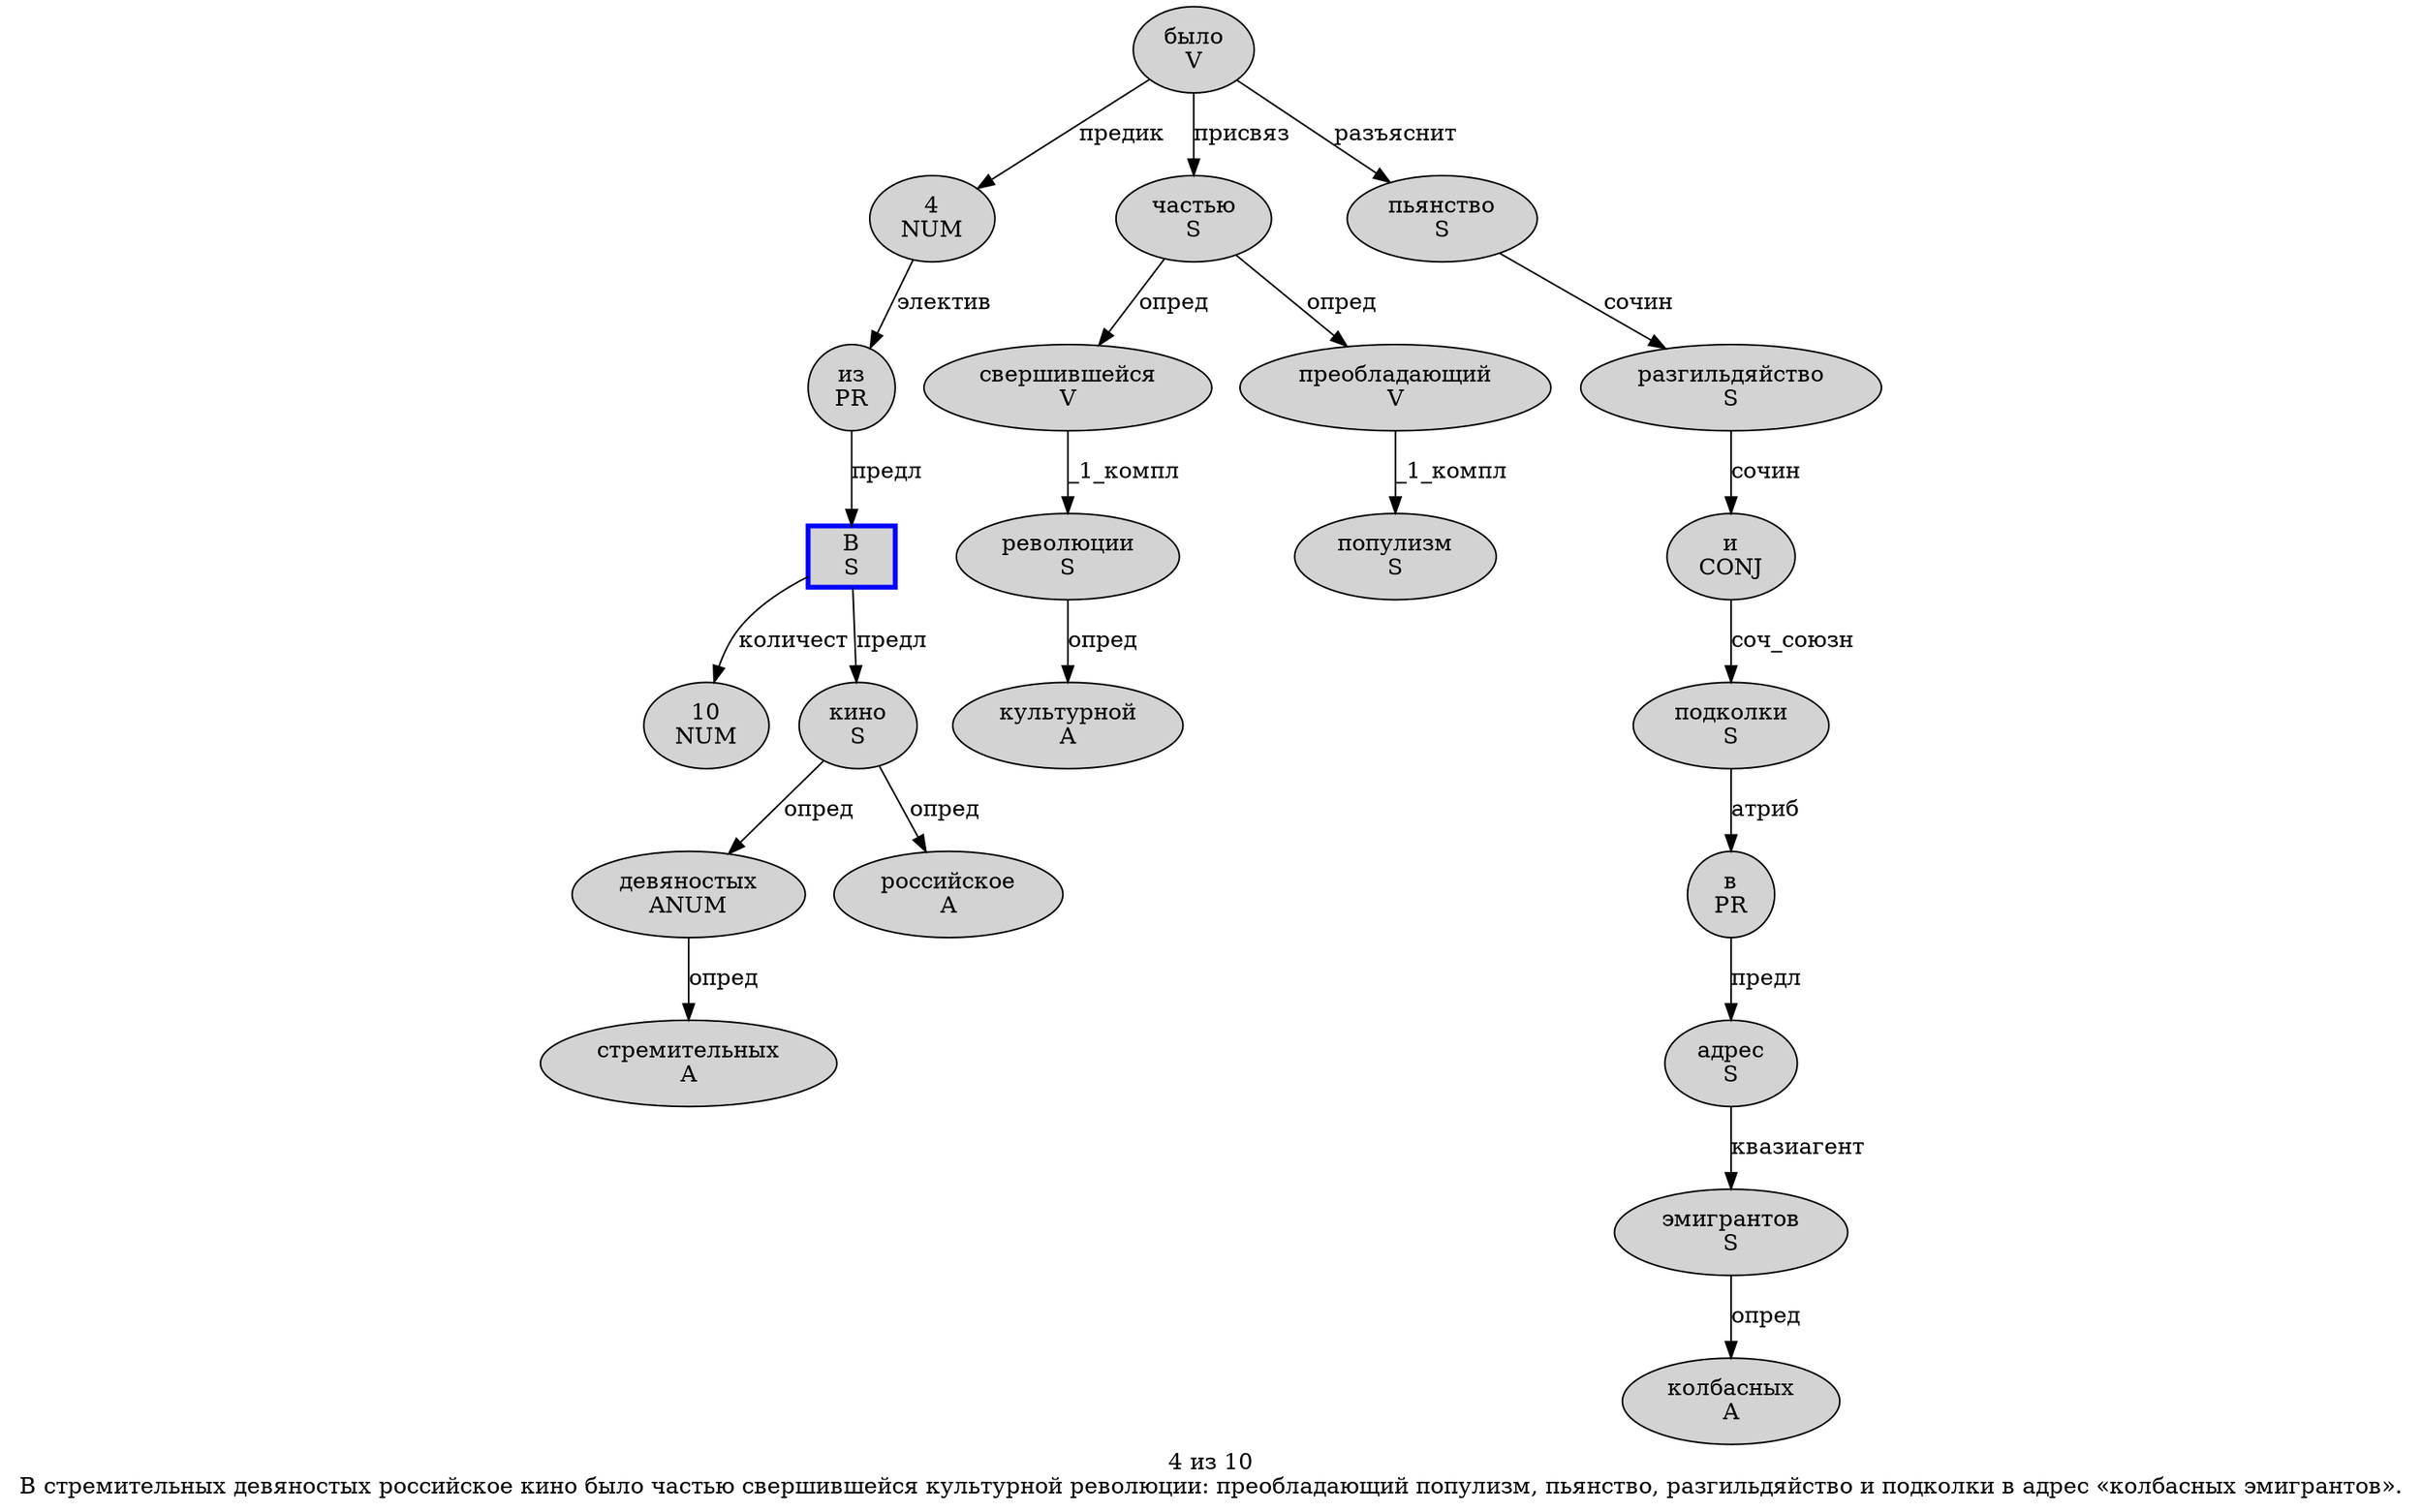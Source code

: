 digraph SENTENCE_3651 {
	graph [label="4 из 10
В стремительных девяностых российское кино было частью свершившейся культурной революции: преобладающий популизм, пьянство, разгильдяйство и подколки в адрес «колбасных эмигрантов»."]
	node [style=filled]
		0 [label="4
NUM" color="" fillcolor=lightgray penwidth=1 shape=ellipse]
		1 [label="из
PR" color="" fillcolor=lightgray penwidth=1 shape=ellipse]
		2 [label="10
NUM" color="" fillcolor=lightgray penwidth=1 shape=ellipse]
		3 [label="В
S" color=blue fillcolor=lightgray penwidth=3 shape=box]
		4 [label="стремительных
A" color="" fillcolor=lightgray penwidth=1 shape=ellipse]
		5 [label="девяностых
ANUM" color="" fillcolor=lightgray penwidth=1 shape=ellipse]
		6 [label="российское
A" color="" fillcolor=lightgray penwidth=1 shape=ellipse]
		7 [label="кино
S" color="" fillcolor=lightgray penwidth=1 shape=ellipse]
		8 [label="было
V" color="" fillcolor=lightgray penwidth=1 shape=ellipse]
		9 [label="частью
S" color="" fillcolor=lightgray penwidth=1 shape=ellipse]
		10 [label="свершившейся
V" color="" fillcolor=lightgray penwidth=1 shape=ellipse]
		11 [label="культурной
A" color="" fillcolor=lightgray penwidth=1 shape=ellipse]
		12 [label="революции
S" color="" fillcolor=lightgray penwidth=1 shape=ellipse]
		14 [label="преобладающий
V" color="" fillcolor=lightgray penwidth=1 shape=ellipse]
		15 [label="популизм
S" color="" fillcolor=lightgray penwidth=1 shape=ellipse]
		17 [label="пьянство
S" color="" fillcolor=lightgray penwidth=1 shape=ellipse]
		19 [label="разгильдяйство
S" color="" fillcolor=lightgray penwidth=1 shape=ellipse]
		20 [label="и
CONJ" color="" fillcolor=lightgray penwidth=1 shape=ellipse]
		21 [label="подколки
S" color="" fillcolor=lightgray penwidth=1 shape=ellipse]
		22 [label="в
PR" color="" fillcolor=lightgray penwidth=1 shape=ellipse]
		23 [label="адрес
S" color="" fillcolor=lightgray penwidth=1 shape=ellipse]
		25 [label="колбасных
A" color="" fillcolor=lightgray penwidth=1 shape=ellipse]
		26 [label="эмигрантов
S" color="" fillcolor=lightgray penwidth=1 shape=ellipse]
			26 -> 25 [label="опред"]
			22 -> 23 [label="предл"]
			21 -> 22 [label="атриб"]
			9 -> 10 [label="опред"]
			9 -> 14 [label="опред"]
			0 -> 1 [label="электив"]
			20 -> 21 [label="соч_союзн"]
			3 -> 2 [label="количест"]
			3 -> 7 [label="предл"]
			1 -> 3 [label="предл"]
			7 -> 5 [label="опред"]
			7 -> 6 [label="опред"]
			17 -> 19 [label="сочин"]
			8 -> 0 [label="предик"]
			8 -> 9 [label="присвяз"]
			8 -> 17 [label="разъяснит"]
			14 -> 15 [label="_1_компл"]
			5 -> 4 [label="опред"]
			23 -> 26 [label="квазиагент"]
			19 -> 20 [label="сочин"]
			10 -> 12 [label="_1_компл"]
			12 -> 11 [label="опред"]
}